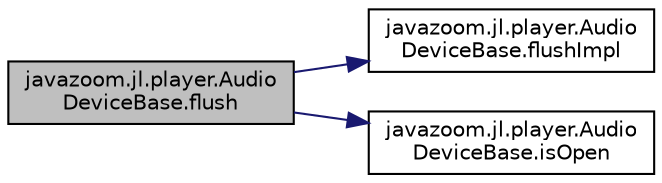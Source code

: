 digraph "javazoom.jl.player.AudioDeviceBase.flush"
{
 // LATEX_PDF_SIZE
  edge [fontname="Helvetica",fontsize="10",labelfontname="Helvetica",labelfontsize="10"];
  node [fontname="Helvetica",fontsize="10",shape=record];
  rankdir="LR";
  Node1 [label="javazoom.jl.player.Audio\lDeviceBase.flush",height=0.2,width=0.4,color="black", fillcolor="grey75", style="filled", fontcolor="black",tooltip=" "];
  Node1 -> Node2 [color="midnightblue",fontsize="10",style="solid"];
  Node2 [label="javazoom.jl.player.Audio\lDeviceBase.flushImpl",height=0.2,width=0.4,color="black", fillcolor="white", style="filled",URL="$classjavazoom_1_1jl_1_1player_1_1_audio_device_base.html#a7e95b561fc5a7205fcb35a5c3424f838",tooltip=" "];
  Node1 -> Node3 [color="midnightblue",fontsize="10",style="solid"];
  Node3 [label="javazoom.jl.player.Audio\lDeviceBase.isOpen",height=0.2,width=0.4,color="black", fillcolor="white", style="filled",URL="$classjavazoom_1_1jl_1_1player_1_1_audio_device_base.html#a217b7e13b563be61aa1b9365e3419b04",tooltip=" "];
}
